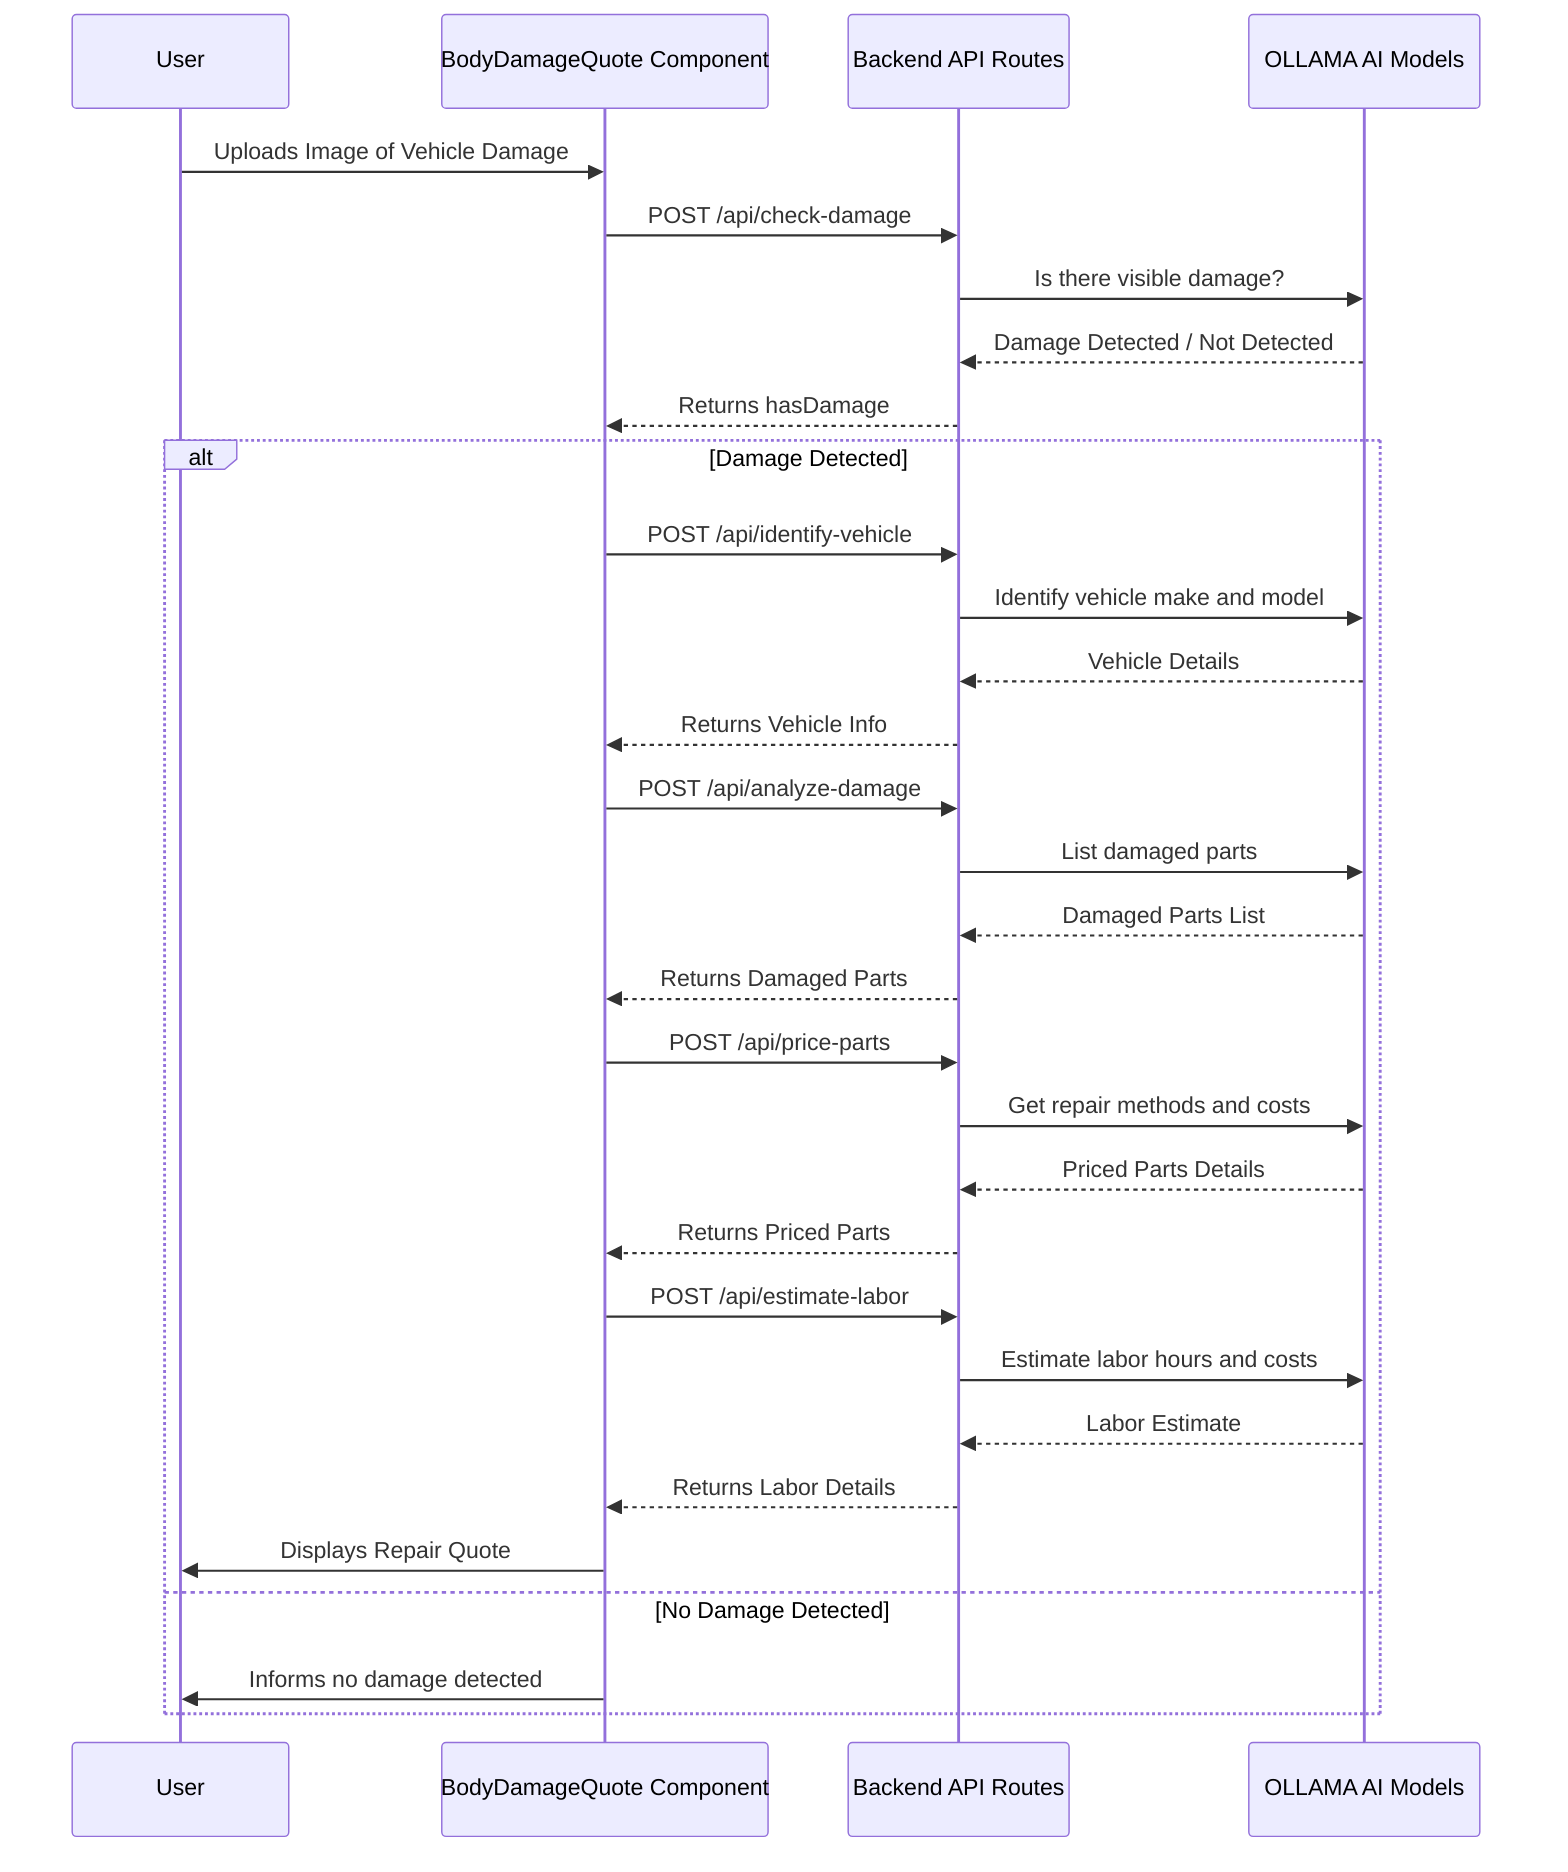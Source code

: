 sequenceDiagram
    participant User
    participant Frontend as BodyDamageQuote Component
    participant API as Backend API Routes
    participant AIModel as OLLAMA AI Models

    User ->> Frontend: Uploads Image of Vehicle Damage
    Frontend ->> API: POST /api/check-damage
    API ->> AIModel: Is there visible damage?
    AIModel -->> API: Damage Detected / Not Detected
    API -->> Frontend: Returns hasDamage
    alt Damage Detected
        Frontend ->> API: POST /api/identify-vehicle
        API ->> AIModel: Identify vehicle make and model
        AIModel -->> API: Vehicle Details
        API -->> Frontend: Returns Vehicle Info
        Frontend ->> API: POST /api/analyze-damage
        API ->> AIModel: List damaged parts
        AIModel -->> API: Damaged Parts List
        API -->> Frontend: Returns Damaged Parts
        Frontend ->> API: POST /api/price-parts
        API ->> AIModel: Get repair methods and costs
        AIModel -->> API: Priced Parts Details
        API -->> Frontend: Returns Priced Parts
        Frontend ->> API: POST /api/estimate-labor
        API ->> AIModel: Estimate labor hours and costs
        AIModel -->> API: Labor Estimate
        API -->> Frontend: Returns Labor Details
        Frontend ->> User: Displays Repair Quote
    else No Damage Detected
        Frontend ->> User: Informs no damage detected
    end